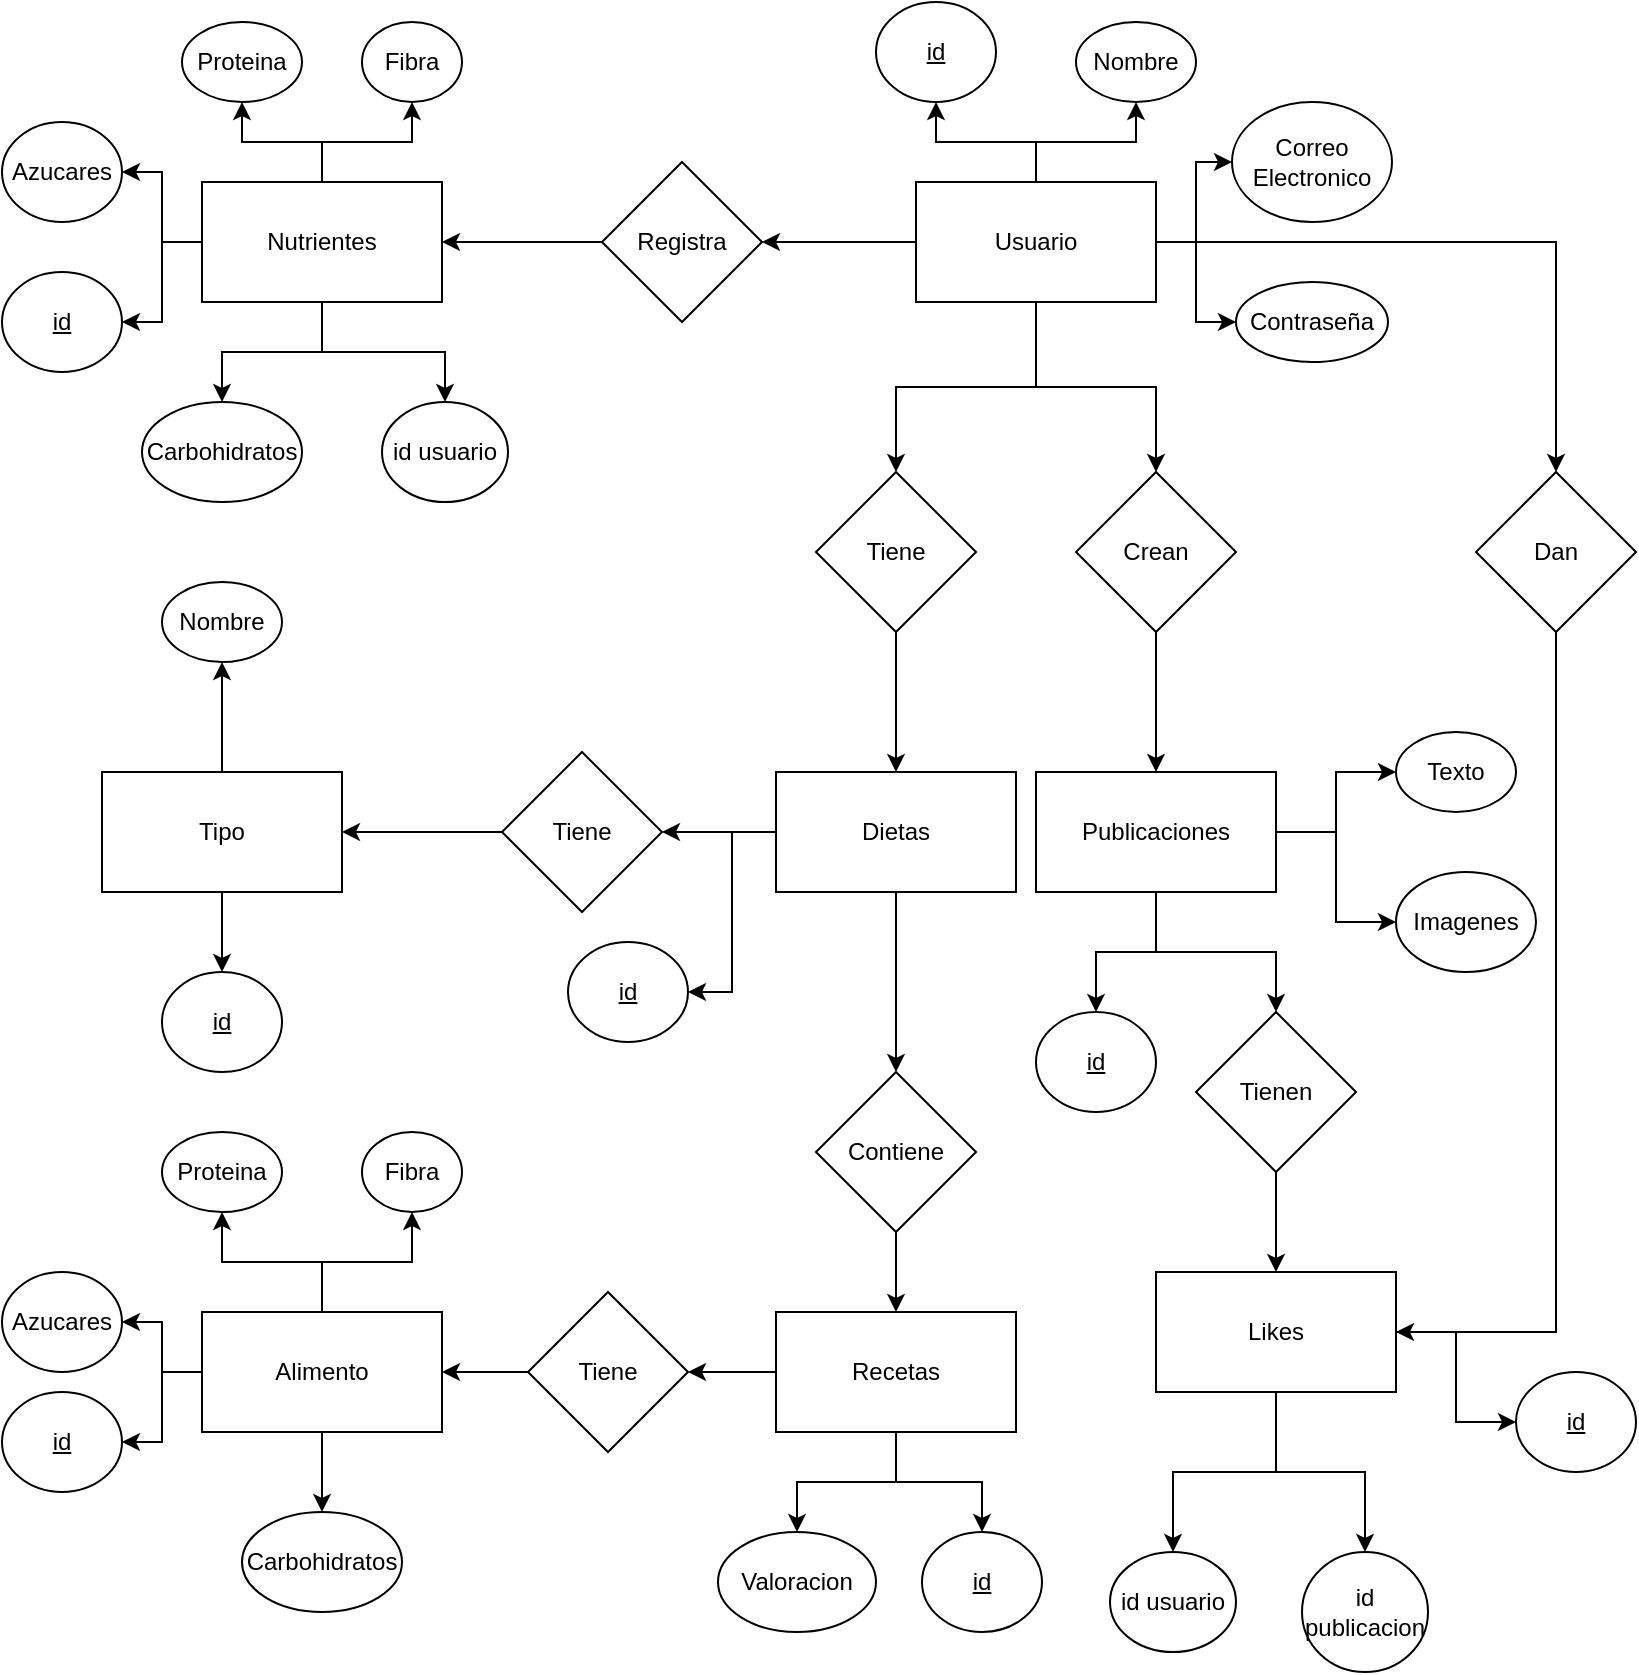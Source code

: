 <mxfile version="26.2.9">
  <diagram name="Página-1" id="-M7P-Nu4QFH6soFrR1JS">
    <mxGraphModel dx="1349" dy="914" grid="1" gridSize="10" guides="1" tooltips="1" connect="1" arrows="1" fold="1" page="1" pageScale="1" pageWidth="827" pageHeight="1169" math="0" shadow="0">
      <root>
        <mxCell id="0" />
        <mxCell id="1" parent="0" />
        <mxCell id="9CLSoSpFjes_b-e0Jf4f-15" style="edgeStyle=orthogonalEdgeStyle;rounded=0;orthogonalLoop=1;jettySize=auto;html=1;entryX=0.5;entryY=1;entryDx=0;entryDy=0;" edge="1" parent="1" source="9CLSoSpFjes_b-e0Jf4f-1" target="9CLSoSpFjes_b-e0Jf4f-10">
          <mxGeometry relative="1" as="geometry" />
        </mxCell>
        <mxCell id="9CLSoSpFjes_b-e0Jf4f-16" style="edgeStyle=orthogonalEdgeStyle;rounded=0;orthogonalLoop=1;jettySize=auto;html=1;entryX=0.5;entryY=1;entryDx=0;entryDy=0;" edge="1" parent="1" source="9CLSoSpFjes_b-e0Jf4f-1" target="9CLSoSpFjes_b-e0Jf4f-7">
          <mxGeometry relative="1" as="geometry" />
        </mxCell>
        <mxCell id="9CLSoSpFjes_b-e0Jf4f-17" style="edgeStyle=orthogonalEdgeStyle;rounded=0;orthogonalLoop=1;jettySize=auto;html=1;entryX=1;entryY=0.5;entryDx=0;entryDy=0;" edge="1" parent="1" source="9CLSoSpFjes_b-e0Jf4f-1" target="9CLSoSpFjes_b-e0Jf4f-9">
          <mxGeometry relative="1" as="geometry" />
        </mxCell>
        <mxCell id="9CLSoSpFjes_b-e0Jf4f-18" style="edgeStyle=orthogonalEdgeStyle;rounded=0;orthogonalLoop=1;jettySize=auto;html=1;entryX=1;entryY=0.5;entryDx=0;entryDy=0;" edge="1" parent="1" source="9CLSoSpFjes_b-e0Jf4f-1" target="9CLSoSpFjes_b-e0Jf4f-6">
          <mxGeometry relative="1" as="geometry" />
        </mxCell>
        <mxCell id="9CLSoSpFjes_b-e0Jf4f-19" style="edgeStyle=orthogonalEdgeStyle;rounded=0;orthogonalLoop=1;jettySize=auto;html=1;entryX=0.5;entryY=0;entryDx=0;entryDy=0;" edge="1" parent="1" source="9CLSoSpFjes_b-e0Jf4f-1" target="9CLSoSpFjes_b-e0Jf4f-8">
          <mxGeometry relative="1" as="geometry" />
        </mxCell>
        <mxCell id="9CLSoSpFjes_b-e0Jf4f-1" value="Alimento" style="rounded=0;whiteSpace=wrap;html=1;" vertex="1" parent="1">
          <mxGeometry x="110" y="725" width="120" height="60" as="geometry" />
        </mxCell>
        <mxCell id="9CLSoSpFjes_b-e0Jf4f-20" style="edgeStyle=orthogonalEdgeStyle;rounded=0;orthogonalLoop=1;jettySize=auto;html=1;entryX=0.5;entryY=1;entryDx=0;entryDy=0;" edge="1" parent="1" source="9CLSoSpFjes_b-e0Jf4f-2" target="9CLSoSpFjes_b-e0Jf4f-12">
          <mxGeometry relative="1" as="geometry" />
        </mxCell>
        <mxCell id="9CLSoSpFjes_b-e0Jf4f-21" style="edgeStyle=orthogonalEdgeStyle;rounded=0;orthogonalLoop=1;jettySize=auto;html=1;entryX=0.5;entryY=1;entryDx=0;entryDy=0;" edge="1" parent="1" source="9CLSoSpFjes_b-e0Jf4f-2" target="9CLSoSpFjes_b-e0Jf4f-13">
          <mxGeometry relative="1" as="geometry" />
        </mxCell>
        <mxCell id="9CLSoSpFjes_b-e0Jf4f-22" style="edgeStyle=orthogonalEdgeStyle;rounded=0;orthogonalLoop=1;jettySize=auto;html=1;entryX=0;entryY=0.5;entryDx=0;entryDy=0;" edge="1" parent="1" source="9CLSoSpFjes_b-e0Jf4f-2" target="9CLSoSpFjes_b-e0Jf4f-11">
          <mxGeometry relative="1" as="geometry" />
        </mxCell>
        <mxCell id="9CLSoSpFjes_b-e0Jf4f-23" style="edgeStyle=orthogonalEdgeStyle;rounded=0;orthogonalLoop=1;jettySize=auto;html=1;entryX=0;entryY=0.5;entryDx=0;entryDy=0;" edge="1" parent="1" source="9CLSoSpFjes_b-e0Jf4f-2" target="9CLSoSpFjes_b-e0Jf4f-14">
          <mxGeometry relative="1" as="geometry" />
        </mxCell>
        <mxCell id="9CLSoSpFjes_b-e0Jf4f-26" value="" style="edgeStyle=orthogonalEdgeStyle;rounded=0;orthogonalLoop=1;jettySize=auto;html=1;" edge="1" parent="1" source="9CLSoSpFjes_b-e0Jf4f-2" target="9CLSoSpFjes_b-e0Jf4f-24">
          <mxGeometry relative="1" as="geometry" />
        </mxCell>
        <mxCell id="9CLSoSpFjes_b-e0Jf4f-29" style="edgeStyle=orthogonalEdgeStyle;rounded=0;orthogonalLoop=1;jettySize=auto;html=1;entryX=0.5;entryY=0;entryDx=0;entryDy=0;" edge="1" parent="1" source="9CLSoSpFjes_b-e0Jf4f-2" target="9CLSoSpFjes_b-e0Jf4f-28">
          <mxGeometry relative="1" as="geometry" />
        </mxCell>
        <mxCell id="9CLSoSpFjes_b-e0Jf4f-77" value="" style="edgeStyle=orthogonalEdgeStyle;rounded=0;orthogonalLoop=1;jettySize=auto;html=1;" edge="1" parent="1" source="9CLSoSpFjes_b-e0Jf4f-2" target="9CLSoSpFjes_b-e0Jf4f-76">
          <mxGeometry relative="1" as="geometry" />
        </mxCell>
        <mxCell id="9CLSoSpFjes_b-e0Jf4f-94" style="edgeStyle=orthogonalEdgeStyle;rounded=0;orthogonalLoop=1;jettySize=auto;html=1;entryX=0.5;entryY=0;entryDx=0;entryDy=0;" edge="1" parent="1" source="9CLSoSpFjes_b-e0Jf4f-2" target="9CLSoSpFjes_b-e0Jf4f-93">
          <mxGeometry relative="1" as="geometry" />
        </mxCell>
        <mxCell id="9CLSoSpFjes_b-e0Jf4f-2" value="Usuario" style="rounded=0;whiteSpace=wrap;html=1;" vertex="1" parent="1">
          <mxGeometry x="467" y="160" width="120" height="60" as="geometry" />
        </mxCell>
        <mxCell id="9CLSoSpFjes_b-e0Jf4f-5" style="edgeStyle=orthogonalEdgeStyle;rounded=0;orthogonalLoop=1;jettySize=auto;html=1;entryX=1;entryY=0.5;entryDx=0;entryDy=0;" edge="1" parent="1" source="9CLSoSpFjes_b-e0Jf4f-3" target="9CLSoSpFjes_b-e0Jf4f-1">
          <mxGeometry relative="1" as="geometry" />
        </mxCell>
        <mxCell id="9CLSoSpFjes_b-e0Jf4f-3" value="Tiene" style="rhombus;whiteSpace=wrap;html=1;" vertex="1" parent="1">
          <mxGeometry x="273" y="715" width="80" height="80" as="geometry" />
        </mxCell>
        <mxCell id="9CLSoSpFjes_b-e0Jf4f-6" value="&lt;u&gt;id&lt;/u&gt;" style="ellipse;whiteSpace=wrap;html=1;" vertex="1" parent="1">
          <mxGeometry x="10" y="765" width="60" height="50" as="geometry" />
        </mxCell>
        <mxCell id="9CLSoSpFjes_b-e0Jf4f-7" value="Proteina" style="ellipse;whiteSpace=wrap;html=1;" vertex="1" parent="1">
          <mxGeometry x="90" y="635" width="60" height="40" as="geometry" />
        </mxCell>
        <mxCell id="9CLSoSpFjes_b-e0Jf4f-8" value="Carbohidratos" style="ellipse;whiteSpace=wrap;html=1;" vertex="1" parent="1">
          <mxGeometry x="130" y="825" width="80" height="50" as="geometry" />
        </mxCell>
        <mxCell id="9CLSoSpFjes_b-e0Jf4f-9" value="Azucares" style="ellipse;whiteSpace=wrap;html=1;" vertex="1" parent="1">
          <mxGeometry x="10" y="705" width="60" height="50" as="geometry" />
        </mxCell>
        <mxCell id="9CLSoSpFjes_b-e0Jf4f-10" value="Fibra" style="ellipse;whiteSpace=wrap;html=1;rotation=0;" vertex="1" parent="1">
          <mxGeometry x="190" y="635" width="50" height="40" as="geometry" />
        </mxCell>
        <mxCell id="9CLSoSpFjes_b-e0Jf4f-11" value="Correo Electronico" style="ellipse;whiteSpace=wrap;html=1;" vertex="1" parent="1">
          <mxGeometry x="625" y="120" width="80" height="60" as="geometry" />
        </mxCell>
        <mxCell id="9CLSoSpFjes_b-e0Jf4f-12" value="&lt;u&gt;id&lt;/u&gt;" style="ellipse;whiteSpace=wrap;html=1;" vertex="1" parent="1">
          <mxGeometry x="447" y="70" width="60" height="50" as="geometry" />
        </mxCell>
        <mxCell id="9CLSoSpFjes_b-e0Jf4f-13" value="Nombre" style="ellipse;whiteSpace=wrap;html=1;" vertex="1" parent="1">
          <mxGeometry x="547" y="80" width="60" height="40" as="geometry" />
        </mxCell>
        <mxCell id="9CLSoSpFjes_b-e0Jf4f-14" value="Contraseña" style="ellipse;whiteSpace=wrap;html=1;" vertex="1" parent="1">
          <mxGeometry x="627" y="210" width="76" height="40" as="geometry" />
        </mxCell>
        <mxCell id="9CLSoSpFjes_b-e0Jf4f-27" value="" style="edgeStyle=orthogonalEdgeStyle;rounded=0;orthogonalLoop=1;jettySize=auto;html=1;entryX=0.5;entryY=0;entryDx=0;entryDy=0;" edge="1" parent="1" source="9CLSoSpFjes_b-e0Jf4f-24" target="9CLSoSpFjes_b-e0Jf4f-32">
          <mxGeometry relative="1" as="geometry">
            <mxPoint x="457" y="435" as="targetPoint" />
          </mxGeometry>
        </mxCell>
        <mxCell id="9CLSoSpFjes_b-e0Jf4f-24" value="Tiene" style="rhombus;whiteSpace=wrap;html=1;" vertex="1" parent="1">
          <mxGeometry x="417" y="305" width="80" height="80" as="geometry" />
        </mxCell>
        <mxCell id="9CLSoSpFjes_b-e0Jf4f-31" value="" style="edgeStyle=orthogonalEdgeStyle;rounded=0;orthogonalLoop=1;jettySize=auto;html=1;entryX=0.5;entryY=0;entryDx=0;entryDy=0;" edge="1" parent="1" source="9CLSoSpFjes_b-e0Jf4f-28" target="9CLSoSpFjes_b-e0Jf4f-33">
          <mxGeometry relative="1" as="geometry">
            <mxPoint x="587" y="435" as="targetPoint" />
          </mxGeometry>
        </mxCell>
        <mxCell id="9CLSoSpFjes_b-e0Jf4f-28" value="Crean" style="rhombus;whiteSpace=wrap;html=1;" vertex="1" parent="1">
          <mxGeometry x="547" y="305" width="80" height="80" as="geometry" />
        </mxCell>
        <mxCell id="9CLSoSpFjes_b-e0Jf4f-43" value="" style="edgeStyle=orthogonalEdgeStyle;rounded=0;orthogonalLoop=1;jettySize=auto;html=1;" edge="1" parent="1" source="9CLSoSpFjes_b-e0Jf4f-32" target="9CLSoSpFjes_b-e0Jf4f-42">
          <mxGeometry relative="1" as="geometry" />
        </mxCell>
        <mxCell id="9CLSoSpFjes_b-e0Jf4f-66" style="edgeStyle=orthogonalEdgeStyle;rounded=0;orthogonalLoop=1;jettySize=auto;html=1;entryX=1;entryY=0.5;entryDx=0;entryDy=0;" edge="1" parent="1" source="9CLSoSpFjes_b-e0Jf4f-32" target="9CLSoSpFjes_b-e0Jf4f-65">
          <mxGeometry relative="1" as="geometry" />
        </mxCell>
        <mxCell id="9CLSoSpFjes_b-e0Jf4f-68" value="" style="edgeStyle=orthogonalEdgeStyle;rounded=0;orthogonalLoop=1;jettySize=auto;html=1;" edge="1" parent="1" source="9CLSoSpFjes_b-e0Jf4f-32" target="9CLSoSpFjes_b-e0Jf4f-67">
          <mxGeometry relative="1" as="geometry" />
        </mxCell>
        <mxCell id="9CLSoSpFjes_b-e0Jf4f-32" value="Dietas" style="rounded=0;whiteSpace=wrap;html=1;" vertex="1" parent="1">
          <mxGeometry x="397" y="455" width="120" height="60" as="geometry" />
        </mxCell>
        <mxCell id="9CLSoSpFjes_b-e0Jf4f-38" style="edgeStyle=orthogonalEdgeStyle;rounded=0;orthogonalLoop=1;jettySize=auto;html=1;entryX=0.5;entryY=0;entryDx=0;entryDy=0;" edge="1" parent="1" source="9CLSoSpFjes_b-e0Jf4f-33" target="9CLSoSpFjes_b-e0Jf4f-37">
          <mxGeometry relative="1" as="geometry" />
        </mxCell>
        <mxCell id="9CLSoSpFjes_b-e0Jf4f-39" style="edgeStyle=orthogonalEdgeStyle;rounded=0;orthogonalLoop=1;jettySize=auto;html=1;entryX=0;entryY=0.5;entryDx=0;entryDy=0;" edge="1" parent="1" source="9CLSoSpFjes_b-e0Jf4f-33" target="9CLSoSpFjes_b-e0Jf4f-34">
          <mxGeometry relative="1" as="geometry" />
        </mxCell>
        <mxCell id="9CLSoSpFjes_b-e0Jf4f-40" style="edgeStyle=orthogonalEdgeStyle;rounded=0;orthogonalLoop=1;jettySize=auto;html=1;entryX=0;entryY=0.5;entryDx=0;entryDy=0;" edge="1" parent="1" source="9CLSoSpFjes_b-e0Jf4f-33" target="9CLSoSpFjes_b-e0Jf4f-35">
          <mxGeometry relative="1" as="geometry" />
        </mxCell>
        <mxCell id="9CLSoSpFjes_b-e0Jf4f-56" style="edgeStyle=orthogonalEdgeStyle;rounded=0;orthogonalLoop=1;jettySize=auto;html=1;entryX=0.5;entryY=0;entryDx=0;entryDy=0;" edge="1" parent="1" source="9CLSoSpFjes_b-e0Jf4f-33" target="9CLSoSpFjes_b-e0Jf4f-55">
          <mxGeometry relative="1" as="geometry" />
        </mxCell>
        <mxCell id="9CLSoSpFjes_b-e0Jf4f-33" value="Publicaciones" style="rounded=0;whiteSpace=wrap;html=1;" vertex="1" parent="1">
          <mxGeometry x="527" y="455" width="120" height="60" as="geometry" />
        </mxCell>
        <mxCell id="9CLSoSpFjes_b-e0Jf4f-34" value="Texto" style="ellipse;whiteSpace=wrap;html=1;" vertex="1" parent="1">
          <mxGeometry x="707" y="435" width="60" height="40" as="geometry" />
        </mxCell>
        <mxCell id="9CLSoSpFjes_b-e0Jf4f-35" value="Imagenes" style="ellipse;whiteSpace=wrap;html=1;" vertex="1" parent="1">
          <mxGeometry x="707" y="505" width="70" height="50" as="geometry" />
        </mxCell>
        <mxCell id="9CLSoSpFjes_b-e0Jf4f-37" value="&lt;u&gt;id&lt;/u&gt;" style="ellipse;whiteSpace=wrap;html=1;" vertex="1" parent="1">
          <mxGeometry x="527" y="575" width="60" height="50" as="geometry" />
        </mxCell>
        <mxCell id="9CLSoSpFjes_b-e0Jf4f-46" value="" style="edgeStyle=orthogonalEdgeStyle;rounded=0;orthogonalLoop=1;jettySize=auto;html=1;" edge="1" parent="1" source="9CLSoSpFjes_b-e0Jf4f-41" target="9CLSoSpFjes_b-e0Jf4f-45">
          <mxGeometry relative="1" as="geometry" />
        </mxCell>
        <mxCell id="9CLSoSpFjes_b-e0Jf4f-48" style="edgeStyle=orthogonalEdgeStyle;rounded=0;orthogonalLoop=1;jettySize=auto;html=1;entryX=0.5;entryY=0;entryDx=0;entryDy=0;" edge="1" parent="1" source="9CLSoSpFjes_b-e0Jf4f-41" target="9CLSoSpFjes_b-e0Jf4f-47">
          <mxGeometry relative="1" as="geometry" />
        </mxCell>
        <mxCell id="9CLSoSpFjes_b-e0Jf4f-75" style="edgeStyle=orthogonalEdgeStyle;rounded=0;orthogonalLoop=1;jettySize=auto;html=1;exitX=0;exitY=0.5;exitDx=0;exitDy=0;entryX=1;entryY=0.5;entryDx=0;entryDy=0;" edge="1" parent="1" source="9CLSoSpFjes_b-e0Jf4f-41" target="9CLSoSpFjes_b-e0Jf4f-3">
          <mxGeometry relative="1" as="geometry" />
        </mxCell>
        <mxCell id="9CLSoSpFjes_b-e0Jf4f-41" value="Recetas" style="rounded=0;whiteSpace=wrap;html=1;" vertex="1" parent="1">
          <mxGeometry x="397" y="725" width="120" height="60" as="geometry" />
        </mxCell>
        <mxCell id="9CLSoSpFjes_b-e0Jf4f-44" value="" style="edgeStyle=orthogonalEdgeStyle;rounded=0;orthogonalLoop=1;jettySize=auto;html=1;" edge="1" parent="1" source="9CLSoSpFjes_b-e0Jf4f-42" target="9CLSoSpFjes_b-e0Jf4f-41">
          <mxGeometry relative="1" as="geometry" />
        </mxCell>
        <mxCell id="9CLSoSpFjes_b-e0Jf4f-42" value="Contiene" style="rhombus;whiteSpace=wrap;html=1;" vertex="1" parent="1">
          <mxGeometry x="417" y="605" width="80" height="80" as="geometry" />
        </mxCell>
        <mxCell id="9CLSoSpFjes_b-e0Jf4f-45" value="Valoracion" style="ellipse;whiteSpace=wrap;html=1;" vertex="1" parent="1">
          <mxGeometry x="368" y="835" width="79" height="50" as="geometry" />
        </mxCell>
        <mxCell id="9CLSoSpFjes_b-e0Jf4f-47" value="&lt;u&gt;id&lt;/u&gt;" style="ellipse;whiteSpace=wrap;html=1;" vertex="1" parent="1">
          <mxGeometry x="470" y="835" width="60" height="50" as="geometry" />
        </mxCell>
        <mxCell id="9CLSoSpFjes_b-e0Jf4f-58" value="" style="edgeStyle=orthogonalEdgeStyle;rounded=0;orthogonalLoop=1;jettySize=auto;html=1;" edge="1" parent="1" source="9CLSoSpFjes_b-e0Jf4f-55" target="9CLSoSpFjes_b-e0Jf4f-57">
          <mxGeometry relative="1" as="geometry" />
        </mxCell>
        <mxCell id="9CLSoSpFjes_b-e0Jf4f-55" value="Tienen" style="rhombus;whiteSpace=wrap;html=1;" vertex="1" parent="1">
          <mxGeometry x="607" y="575" width="80" height="80" as="geometry" />
        </mxCell>
        <mxCell id="9CLSoSpFjes_b-e0Jf4f-61" style="edgeStyle=orthogonalEdgeStyle;rounded=0;orthogonalLoop=1;jettySize=auto;html=1;entryX=0.5;entryY=0;entryDx=0;entryDy=0;" edge="1" parent="1" source="9CLSoSpFjes_b-e0Jf4f-57" target="9CLSoSpFjes_b-e0Jf4f-60">
          <mxGeometry relative="1" as="geometry" />
        </mxCell>
        <mxCell id="9CLSoSpFjes_b-e0Jf4f-62" style="edgeStyle=orthogonalEdgeStyle;rounded=0;orthogonalLoop=1;jettySize=auto;html=1;entryX=0.5;entryY=0;entryDx=0;entryDy=0;" edge="1" parent="1" source="9CLSoSpFjes_b-e0Jf4f-57" target="9CLSoSpFjes_b-e0Jf4f-59">
          <mxGeometry relative="1" as="geometry" />
        </mxCell>
        <mxCell id="9CLSoSpFjes_b-e0Jf4f-64" value="" style="edgeStyle=orthogonalEdgeStyle;rounded=0;orthogonalLoop=1;jettySize=auto;html=1;" edge="1" parent="1" source="9CLSoSpFjes_b-e0Jf4f-57" target="9CLSoSpFjes_b-e0Jf4f-63">
          <mxGeometry relative="1" as="geometry" />
        </mxCell>
        <mxCell id="9CLSoSpFjes_b-e0Jf4f-57" value="Likes" style="rounded=0;whiteSpace=wrap;html=1;" vertex="1" parent="1">
          <mxGeometry x="587" y="705" width="120" height="60" as="geometry" />
        </mxCell>
        <mxCell id="9CLSoSpFjes_b-e0Jf4f-59" value="id publicacion" style="ellipse;whiteSpace=wrap;html=1;" vertex="1" parent="1">
          <mxGeometry x="660" y="845" width="63" height="60" as="geometry" />
        </mxCell>
        <mxCell id="9CLSoSpFjes_b-e0Jf4f-60" value="id usuario" style="ellipse;whiteSpace=wrap;html=1;" vertex="1" parent="1">
          <mxGeometry x="564" y="845" width="63" height="50" as="geometry" />
        </mxCell>
        <mxCell id="9CLSoSpFjes_b-e0Jf4f-63" value="&lt;u&gt;id&lt;/u&gt;" style="ellipse;whiteSpace=wrap;html=1;" vertex="1" parent="1">
          <mxGeometry x="767" y="755" width="60" height="50" as="geometry" />
        </mxCell>
        <mxCell id="9CLSoSpFjes_b-e0Jf4f-65" value="&lt;span&gt;id&lt;/span&gt;" style="ellipse;whiteSpace=wrap;html=1;fontStyle=4" vertex="1" parent="1">
          <mxGeometry x="293" y="540" width="60" height="50" as="geometry" />
        </mxCell>
        <mxCell id="9CLSoSpFjes_b-e0Jf4f-70" value="" style="edgeStyle=orthogonalEdgeStyle;rounded=0;orthogonalLoop=1;jettySize=auto;html=1;" edge="1" parent="1" source="9CLSoSpFjes_b-e0Jf4f-67" target="9CLSoSpFjes_b-e0Jf4f-69">
          <mxGeometry relative="1" as="geometry" />
        </mxCell>
        <mxCell id="9CLSoSpFjes_b-e0Jf4f-67" value="Tiene" style="rhombus;whiteSpace=wrap;html=1;" vertex="1" parent="1">
          <mxGeometry x="260" y="445" width="80" height="80" as="geometry" />
        </mxCell>
        <mxCell id="9CLSoSpFjes_b-e0Jf4f-72" value="" style="edgeStyle=orthogonalEdgeStyle;rounded=0;orthogonalLoop=1;jettySize=auto;html=1;" edge="1" parent="1" source="9CLSoSpFjes_b-e0Jf4f-69" target="9CLSoSpFjes_b-e0Jf4f-71">
          <mxGeometry relative="1" as="geometry" />
        </mxCell>
        <mxCell id="9CLSoSpFjes_b-e0Jf4f-74" value="" style="edgeStyle=orthogonalEdgeStyle;rounded=0;orthogonalLoop=1;jettySize=auto;html=1;" edge="1" parent="1" source="9CLSoSpFjes_b-e0Jf4f-69" target="9CLSoSpFjes_b-e0Jf4f-73">
          <mxGeometry relative="1" as="geometry" />
        </mxCell>
        <mxCell id="9CLSoSpFjes_b-e0Jf4f-69" value="Tipo" style="rounded=0;whiteSpace=wrap;html=1;" vertex="1" parent="1">
          <mxGeometry x="60" y="455" width="120" height="60" as="geometry" />
        </mxCell>
        <mxCell id="9CLSoSpFjes_b-e0Jf4f-71" value="&lt;u&gt;id&lt;/u&gt;" style="ellipse;whiteSpace=wrap;html=1;" vertex="1" parent="1">
          <mxGeometry x="90" y="555" width="60" height="50" as="geometry" />
        </mxCell>
        <mxCell id="9CLSoSpFjes_b-e0Jf4f-73" value="Nombre" style="ellipse;whiteSpace=wrap;html=1;" vertex="1" parent="1">
          <mxGeometry x="90" y="360" width="60" height="40" as="geometry" />
        </mxCell>
        <mxCell id="9CLSoSpFjes_b-e0Jf4f-79" value="" style="edgeStyle=orthogonalEdgeStyle;rounded=0;orthogonalLoop=1;jettySize=auto;html=1;" edge="1" parent="1" source="9CLSoSpFjes_b-e0Jf4f-76" target="9CLSoSpFjes_b-e0Jf4f-78">
          <mxGeometry relative="1" as="geometry" />
        </mxCell>
        <mxCell id="9CLSoSpFjes_b-e0Jf4f-76" value="Registra" style="rhombus;whiteSpace=wrap;html=1;" vertex="1" parent="1">
          <mxGeometry x="310" y="150" width="80" height="80" as="geometry" />
        </mxCell>
        <mxCell id="9CLSoSpFjes_b-e0Jf4f-102" style="edgeStyle=orthogonalEdgeStyle;rounded=0;orthogonalLoop=1;jettySize=auto;html=1;entryX=0.5;entryY=0;entryDx=0;entryDy=0;" edge="1" parent="1" source="9CLSoSpFjes_b-e0Jf4f-78" target="9CLSoSpFjes_b-e0Jf4f-101">
          <mxGeometry relative="1" as="geometry" />
        </mxCell>
        <mxCell id="9CLSoSpFjes_b-e0Jf4f-103" style="edgeStyle=orthogonalEdgeStyle;rounded=0;orthogonalLoop=1;jettySize=auto;html=1;" edge="1" parent="1" source="9CLSoSpFjes_b-e0Jf4f-78" target="9CLSoSpFjes_b-e0Jf4f-100">
          <mxGeometry relative="1" as="geometry" />
        </mxCell>
        <mxCell id="9CLSoSpFjes_b-e0Jf4f-104" style="edgeStyle=orthogonalEdgeStyle;rounded=0;orthogonalLoop=1;jettySize=auto;html=1;entryX=1;entryY=0.5;entryDx=0;entryDy=0;" edge="1" parent="1" source="9CLSoSpFjes_b-e0Jf4f-78" target="9CLSoSpFjes_b-e0Jf4f-99">
          <mxGeometry relative="1" as="geometry" />
        </mxCell>
        <mxCell id="9CLSoSpFjes_b-e0Jf4f-105" style="edgeStyle=orthogonalEdgeStyle;rounded=0;orthogonalLoop=1;jettySize=auto;html=1;entryX=1;entryY=0.5;entryDx=0;entryDy=0;" edge="1" parent="1" source="9CLSoSpFjes_b-e0Jf4f-78" target="9CLSoSpFjes_b-e0Jf4f-98">
          <mxGeometry relative="1" as="geometry" />
        </mxCell>
        <mxCell id="9CLSoSpFjes_b-e0Jf4f-106" style="edgeStyle=orthogonalEdgeStyle;rounded=0;orthogonalLoop=1;jettySize=auto;html=1;entryX=0.5;entryY=1;entryDx=0;entryDy=0;" edge="1" parent="1" source="9CLSoSpFjes_b-e0Jf4f-78" target="9CLSoSpFjes_b-e0Jf4f-97">
          <mxGeometry relative="1" as="geometry" />
        </mxCell>
        <mxCell id="9CLSoSpFjes_b-e0Jf4f-107" style="edgeStyle=orthogonalEdgeStyle;rounded=0;orthogonalLoop=1;jettySize=auto;html=1;entryX=0.5;entryY=1;entryDx=0;entryDy=0;" edge="1" parent="1" source="9CLSoSpFjes_b-e0Jf4f-78" target="9CLSoSpFjes_b-e0Jf4f-96">
          <mxGeometry relative="1" as="geometry" />
        </mxCell>
        <mxCell id="9CLSoSpFjes_b-e0Jf4f-78" value="Nutrientes" style="rounded=0;whiteSpace=wrap;html=1;" vertex="1" parent="1">
          <mxGeometry x="110" y="160" width="120" height="60" as="geometry" />
        </mxCell>
        <mxCell id="9CLSoSpFjes_b-e0Jf4f-95" style="edgeStyle=orthogonalEdgeStyle;rounded=0;orthogonalLoop=1;jettySize=auto;html=1;entryX=1;entryY=0.5;entryDx=0;entryDy=0;" edge="1" parent="1" source="9CLSoSpFjes_b-e0Jf4f-93" target="9CLSoSpFjes_b-e0Jf4f-57">
          <mxGeometry relative="1" as="geometry">
            <Array as="points">
              <mxPoint x="787" y="735" />
            </Array>
          </mxGeometry>
        </mxCell>
        <mxCell id="9CLSoSpFjes_b-e0Jf4f-93" value="Dan" style="rhombus;whiteSpace=wrap;html=1;" vertex="1" parent="1">
          <mxGeometry x="747" y="305" width="80" height="80" as="geometry" />
        </mxCell>
        <mxCell id="9CLSoSpFjes_b-e0Jf4f-96" value="Fibra" style="ellipse;whiteSpace=wrap;html=1;rotation=0;" vertex="1" parent="1">
          <mxGeometry x="190" y="80" width="50" height="40" as="geometry" />
        </mxCell>
        <mxCell id="9CLSoSpFjes_b-e0Jf4f-97" value="Proteina" style="ellipse;whiteSpace=wrap;html=1;" vertex="1" parent="1">
          <mxGeometry x="100" y="80" width="60" height="40" as="geometry" />
        </mxCell>
        <mxCell id="9CLSoSpFjes_b-e0Jf4f-98" value="Azucares" style="ellipse;whiteSpace=wrap;html=1;" vertex="1" parent="1">
          <mxGeometry x="10" y="130" width="60" height="50" as="geometry" />
        </mxCell>
        <mxCell id="9CLSoSpFjes_b-e0Jf4f-99" value="&lt;u&gt;id&lt;/u&gt;" style="ellipse;whiteSpace=wrap;html=1;" vertex="1" parent="1">
          <mxGeometry x="10" y="205" width="60" height="50" as="geometry" />
        </mxCell>
        <mxCell id="9CLSoSpFjes_b-e0Jf4f-100" value="Carbohidratos" style="ellipse;whiteSpace=wrap;html=1;" vertex="1" parent="1">
          <mxGeometry x="80" y="270" width="80" height="50" as="geometry" />
        </mxCell>
        <mxCell id="9CLSoSpFjes_b-e0Jf4f-101" value="id usuario" style="ellipse;whiteSpace=wrap;html=1;" vertex="1" parent="1">
          <mxGeometry x="200" y="270" width="63" height="50" as="geometry" />
        </mxCell>
      </root>
    </mxGraphModel>
  </diagram>
</mxfile>
